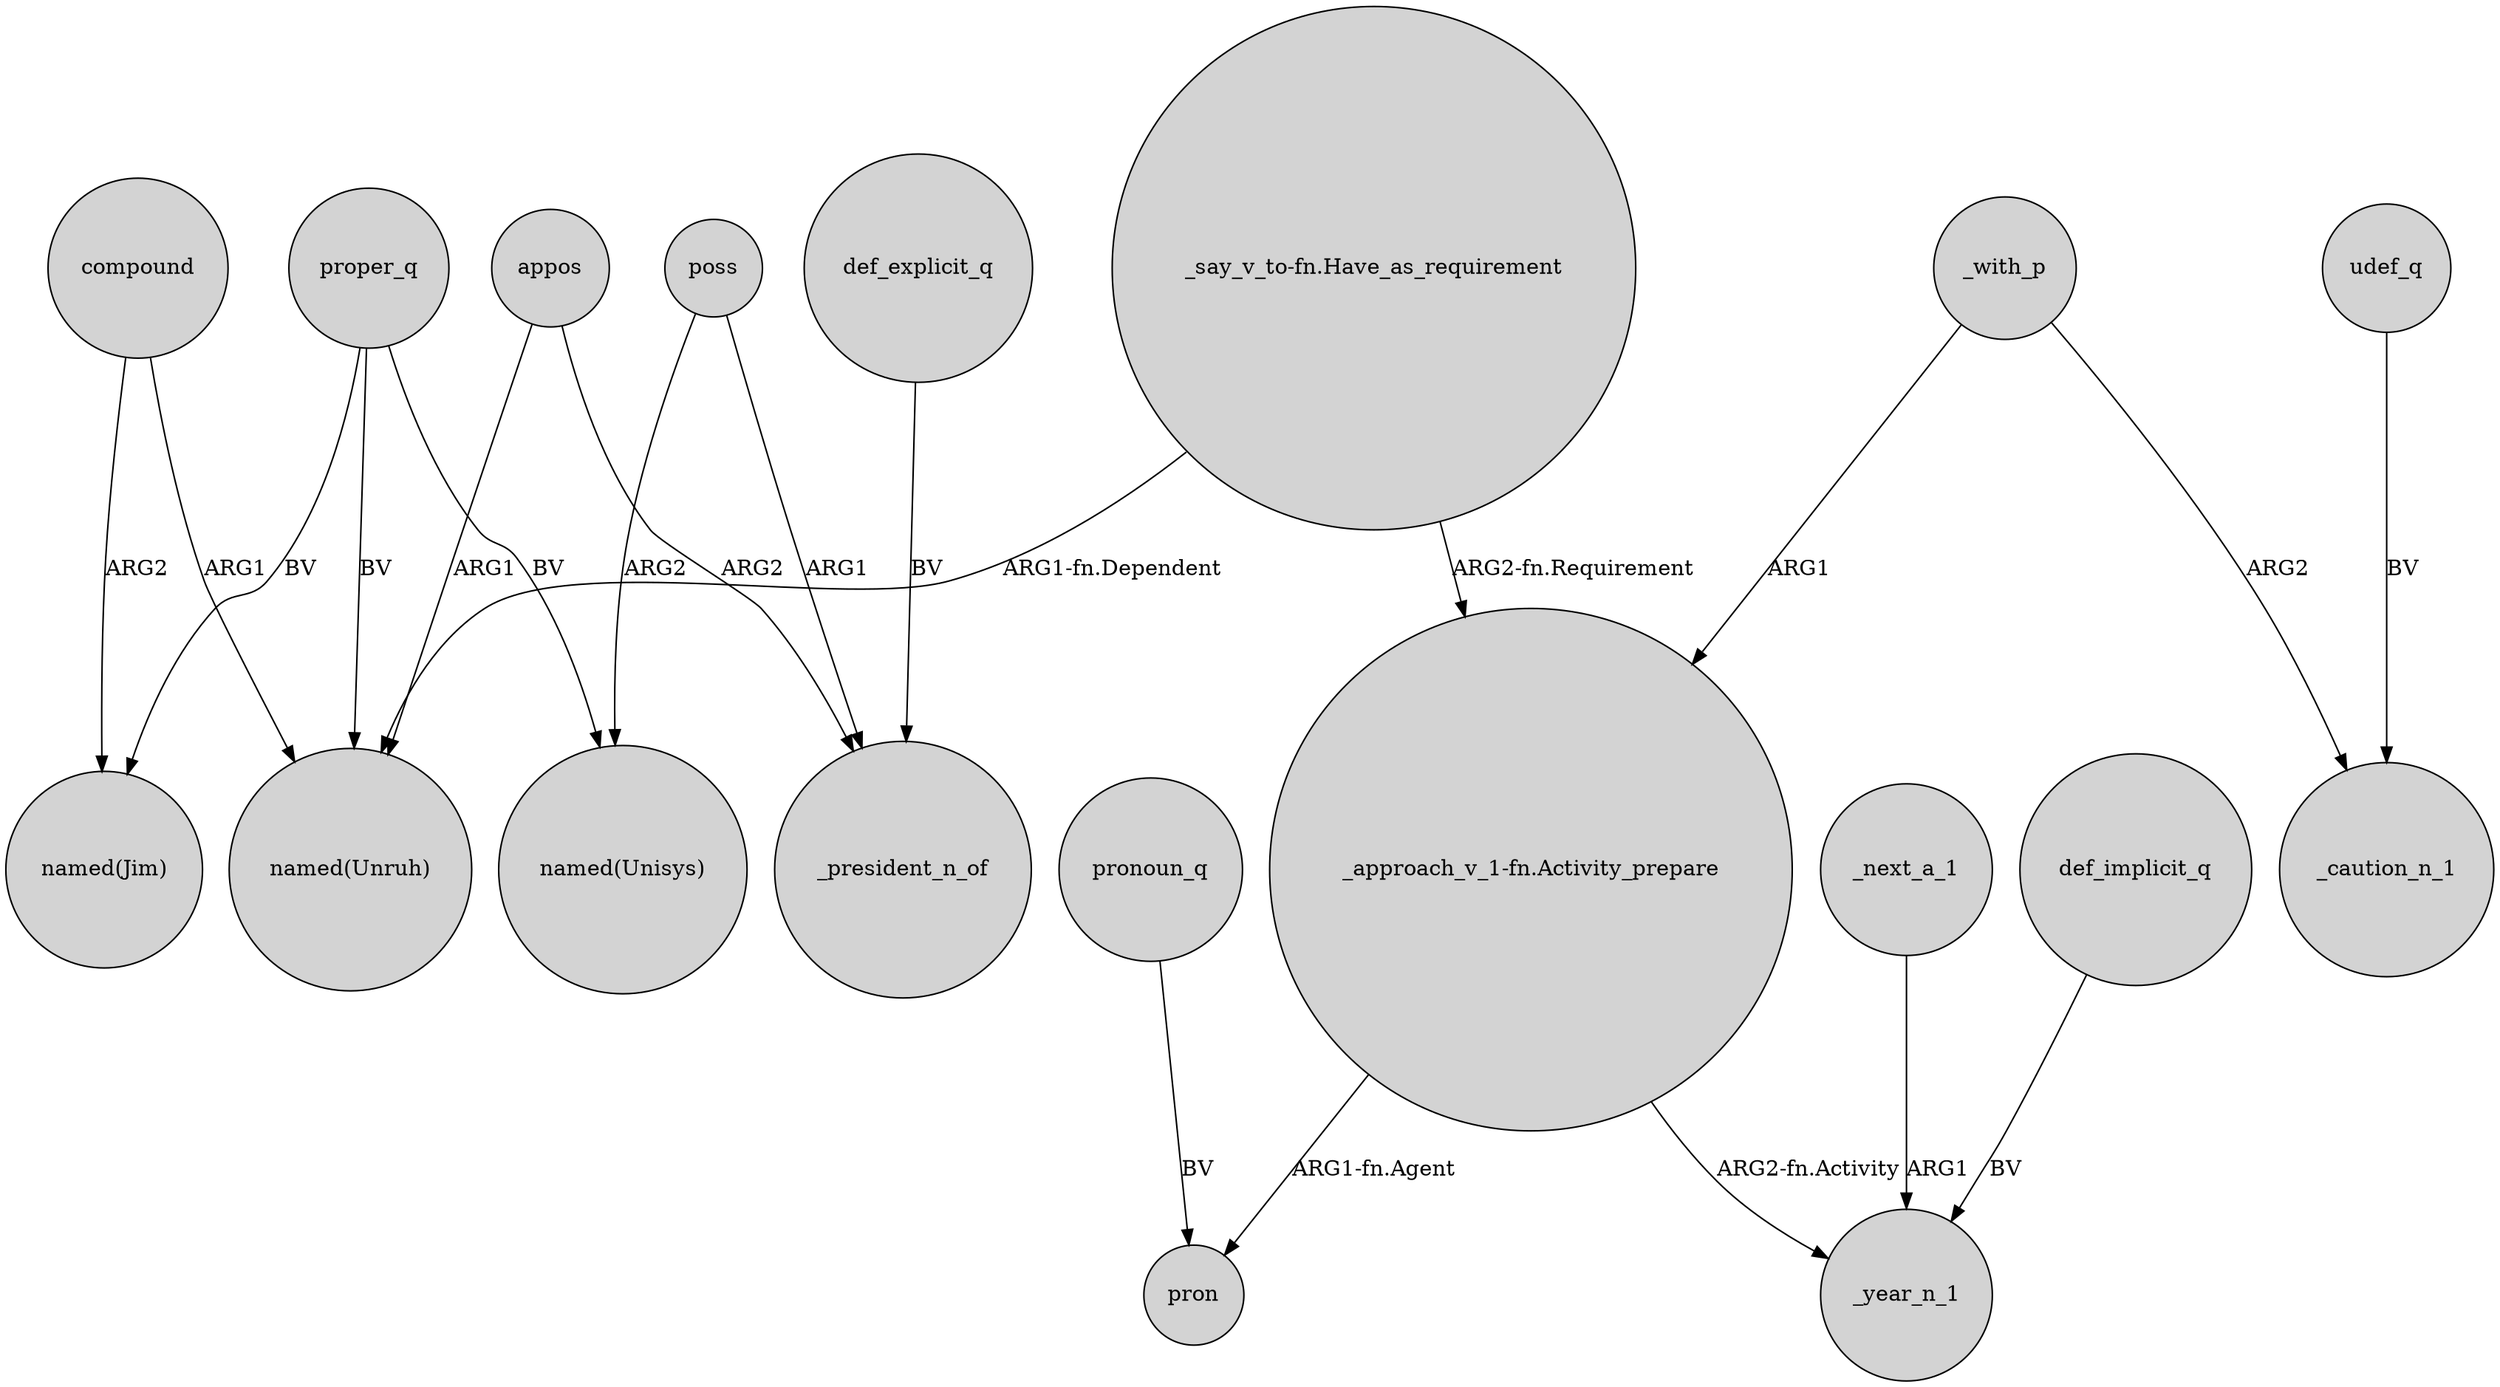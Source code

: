 digraph {
	node [shape=circle style=filled]
	compound -> "named(Jim)" [label=ARG2]
	appos -> _president_n_of [label=ARG2]
	_with_p -> "_approach_v_1-fn.Activity_prepare" [label=ARG1]
	"_approach_v_1-fn.Activity_prepare" -> pron [label="ARG1-fn.Agent"]
	proper_q -> "named(Jim)" [label=BV]
	def_implicit_q -> _year_n_1 [label=BV]
	_with_p -> _caution_n_1 [label=ARG2]
	"_say_v_to-fn.Have_as_requirement" -> "_approach_v_1-fn.Activity_prepare" [label="ARG2-fn.Requirement"]
	poss -> _president_n_of [label=ARG1]
	proper_q -> "named(Unisys)" [label=BV]
	compound -> "named(Unruh)" [label=ARG1]
	pronoun_q -> pron [label=BV]
	"_approach_v_1-fn.Activity_prepare" -> _year_n_1 [label="ARG2-fn.Activity"]
	appos -> "named(Unruh)" [label=ARG1]
	poss -> "named(Unisys)" [label=ARG2]
	def_explicit_q -> _president_n_of [label=BV]
	proper_q -> "named(Unruh)" [label=BV]
	udef_q -> _caution_n_1 [label=BV]
	_next_a_1 -> _year_n_1 [label=ARG1]
	"_say_v_to-fn.Have_as_requirement" -> "named(Unruh)" [label="ARG1-fn.Dependent"]
}
